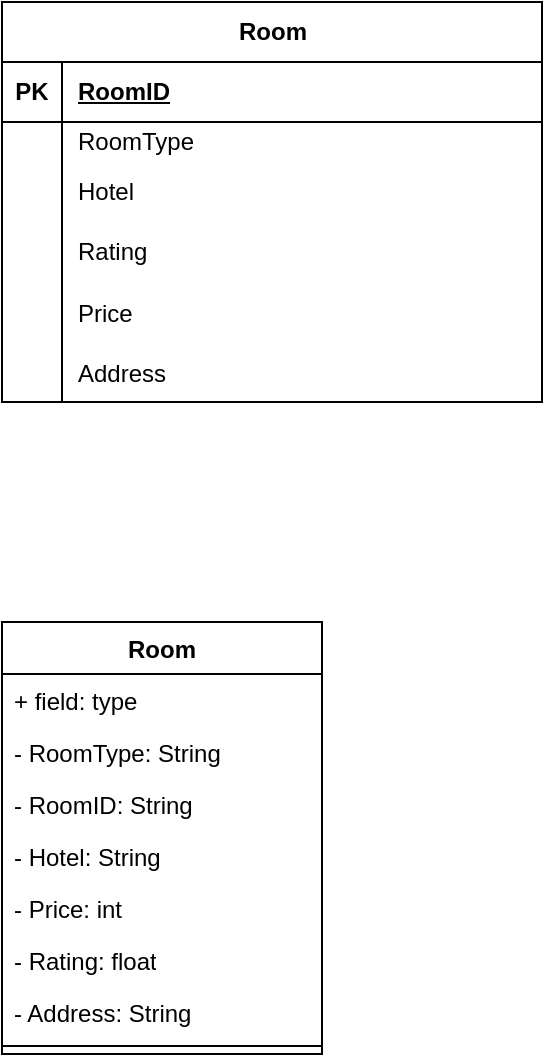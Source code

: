 <mxfile version="24.0.7" type="github">
  <diagram name="Page-1" id="zBXq9PVa5NKjlVd5hGYF">
    <mxGraphModel dx="973" dy="635" grid="1" gridSize="10" guides="1" tooltips="1" connect="1" arrows="1" fold="1" page="1" pageScale="1" pageWidth="850" pageHeight="1100" math="0" shadow="0">
      <root>
        <mxCell id="0" />
        <mxCell id="1" parent="0" />
        <mxCell id="EgbWNpYxpBu6TcshECG_-1" value="Room" style="shape=table;startSize=30;container=1;collapsible=1;childLayout=tableLayout;fixedRows=1;rowLines=0;fontStyle=1;align=center;resizeLast=1;html=1;" vertex="1" parent="1">
          <mxGeometry x="50" y="50" width="270" height="200" as="geometry" />
        </mxCell>
        <mxCell id="EgbWNpYxpBu6TcshECG_-2" value="" style="shape=tableRow;horizontal=0;startSize=0;swimlaneHead=0;swimlaneBody=0;fillColor=none;collapsible=0;dropTarget=0;points=[[0,0.5],[1,0.5]];portConstraint=eastwest;top=0;left=0;right=0;bottom=1;" vertex="1" parent="EgbWNpYxpBu6TcshECG_-1">
          <mxGeometry y="30" width="270" height="30" as="geometry" />
        </mxCell>
        <mxCell id="EgbWNpYxpBu6TcshECG_-3" value="PK" style="shape=partialRectangle;connectable=0;fillColor=none;top=0;left=0;bottom=0;right=0;fontStyle=1;overflow=hidden;whiteSpace=wrap;html=1;" vertex="1" parent="EgbWNpYxpBu6TcshECG_-2">
          <mxGeometry width="30" height="30" as="geometry">
            <mxRectangle width="30" height="30" as="alternateBounds" />
          </mxGeometry>
        </mxCell>
        <mxCell id="EgbWNpYxpBu6TcshECG_-4" value="RoomID" style="shape=partialRectangle;connectable=0;fillColor=none;top=0;left=0;bottom=0;right=0;align=left;spacingLeft=6;fontStyle=5;overflow=hidden;whiteSpace=wrap;html=1;" vertex="1" parent="EgbWNpYxpBu6TcshECG_-2">
          <mxGeometry x="30" width="240" height="30" as="geometry">
            <mxRectangle width="240" height="30" as="alternateBounds" />
          </mxGeometry>
        </mxCell>
        <mxCell id="EgbWNpYxpBu6TcshECG_-5" value="" style="shape=tableRow;horizontal=0;startSize=0;swimlaneHead=0;swimlaneBody=0;fillColor=none;collapsible=0;dropTarget=0;points=[[0,0.5],[1,0.5]];portConstraint=eastwest;top=0;left=0;right=0;bottom=0;" vertex="1" parent="EgbWNpYxpBu6TcshECG_-1">
          <mxGeometry y="60" width="270" height="20" as="geometry" />
        </mxCell>
        <mxCell id="EgbWNpYxpBu6TcshECG_-6" value="" style="shape=partialRectangle;connectable=0;fillColor=none;top=0;left=0;bottom=0;right=0;editable=1;overflow=hidden;whiteSpace=wrap;html=1;" vertex="1" parent="EgbWNpYxpBu6TcshECG_-5">
          <mxGeometry width="30" height="20" as="geometry">
            <mxRectangle width="30" height="20" as="alternateBounds" />
          </mxGeometry>
        </mxCell>
        <mxCell id="EgbWNpYxpBu6TcshECG_-7" value="RoomType" style="shape=partialRectangle;connectable=0;fillColor=none;top=0;left=0;bottom=0;right=0;align=left;spacingLeft=6;overflow=hidden;whiteSpace=wrap;html=1;" vertex="1" parent="EgbWNpYxpBu6TcshECG_-5">
          <mxGeometry x="30" width="240" height="20" as="geometry">
            <mxRectangle width="240" height="20" as="alternateBounds" />
          </mxGeometry>
        </mxCell>
        <mxCell id="EgbWNpYxpBu6TcshECG_-8" value="" style="shape=tableRow;horizontal=0;startSize=0;swimlaneHead=0;swimlaneBody=0;fillColor=none;collapsible=0;dropTarget=0;points=[[0,0.5],[1,0.5]];portConstraint=eastwest;top=0;left=0;right=0;bottom=0;" vertex="1" parent="EgbWNpYxpBu6TcshECG_-1">
          <mxGeometry y="80" width="270" height="30" as="geometry" />
        </mxCell>
        <mxCell id="EgbWNpYxpBu6TcshECG_-9" value="" style="shape=partialRectangle;connectable=0;fillColor=none;top=0;left=0;bottom=0;right=0;editable=1;overflow=hidden;whiteSpace=wrap;html=1;" vertex="1" parent="EgbWNpYxpBu6TcshECG_-8">
          <mxGeometry width="30" height="30" as="geometry">
            <mxRectangle width="30" height="30" as="alternateBounds" />
          </mxGeometry>
        </mxCell>
        <mxCell id="EgbWNpYxpBu6TcshECG_-10" value="Hotel" style="shape=partialRectangle;connectable=0;fillColor=none;top=0;left=0;bottom=0;right=0;align=left;spacingLeft=6;overflow=hidden;whiteSpace=wrap;html=1;" vertex="1" parent="EgbWNpYxpBu6TcshECG_-8">
          <mxGeometry x="30" width="240" height="30" as="geometry">
            <mxRectangle width="240" height="30" as="alternateBounds" />
          </mxGeometry>
        </mxCell>
        <mxCell id="EgbWNpYxpBu6TcshECG_-11" value="" style="shape=tableRow;horizontal=0;startSize=0;swimlaneHead=0;swimlaneBody=0;fillColor=none;collapsible=0;dropTarget=0;points=[[0,0.5],[1,0.5]];portConstraint=eastwest;top=0;left=0;right=0;bottom=0;" vertex="1" parent="EgbWNpYxpBu6TcshECG_-1">
          <mxGeometry y="110" width="270" height="30" as="geometry" />
        </mxCell>
        <mxCell id="EgbWNpYxpBu6TcshECG_-12" value="" style="shape=partialRectangle;connectable=0;fillColor=none;top=0;left=0;bottom=0;right=0;editable=1;overflow=hidden;whiteSpace=wrap;html=1;" vertex="1" parent="EgbWNpYxpBu6TcshECG_-11">
          <mxGeometry width="30" height="30" as="geometry">
            <mxRectangle width="30" height="30" as="alternateBounds" />
          </mxGeometry>
        </mxCell>
        <mxCell id="EgbWNpYxpBu6TcshECG_-13" value="Rating" style="shape=partialRectangle;connectable=0;fillColor=none;top=0;left=0;bottom=0;right=0;align=left;spacingLeft=6;overflow=hidden;whiteSpace=wrap;html=1;" vertex="1" parent="EgbWNpYxpBu6TcshECG_-11">
          <mxGeometry x="30" width="240" height="30" as="geometry">
            <mxRectangle width="240" height="30" as="alternateBounds" />
          </mxGeometry>
        </mxCell>
        <mxCell id="EgbWNpYxpBu6TcshECG_-34" value="" style="shape=tableRow;horizontal=0;startSize=0;swimlaneHead=0;swimlaneBody=0;fillColor=none;collapsible=0;dropTarget=0;points=[[0,0.5],[1,0.5]];portConstraint=eastwest;top=0;left=0;right=0;bottom=0;" vertex="1" parent="EgbWNpYxpBu6TcshECG_-1">
          <mxGeometry y="140" width="270" height="30" as="geometry" />
        </mxCell>
        <mxCell id="EgbWNpYxpBu6TcshECG_-35" value="" style="shape=partialRectangle;connectable=0;fillColor=none;top=0;left=0;bottom=0;right=0;editable=1;overflow=hidden;" vertex="1" parent="EgbWNpYxpBu6TcshECG_-34">
          <mxGeometry width="30" height="30" as="geometry">
            <mxRectangle width="30" height="30" as="alternateBounds" />
          </mxGeometry>
        </mxCell>
        <mxCell id="EgbWNpYxpBu6TcshECG_-36" value="Price" style="shape=partialRectangle;connectable=0;fillColor=none;top=0;left=0;bottom=0;right=0;align=left;spacingLeft=6;overflow=hidden;" vertex="1" parent="EgbWNpYxpBu6TcshECG_-34">
          <mxGeometry x="30" width="240" height="30" as="geometry">
            <mxRectangle width="240" height="30" as="alternateBounds" />
          </mxGeometry>
        </mxCell>
        <mxCell id="EgbWNpYxpBu6TcshECG_-28" value="" style="shape=tableRow;horizontal=0;startSize=0;swimlaneHead=0;swimlaneBody=0;fillColor=none;collapsible=0;dropTarget=0;points=[[0,0.5],[1,0.5]];portConstraint=eastwest;top=0;left=0;right=0;bottom=0;" vertex="1" parent="EgbWNpYxpBu6TcshECG_-1">
          <mxGeometry y="170" width="270" height="30" as="geometry" />
        </mxCell>
        <mxCell id="EgbWNpYxpBu6TcshECG_-29" value="" style="shape=partialRectangle;connectable=0;fillColor=none;top=0;left=0;bottom=0;right=0;editable=1;overflow=hidden;" vertex="1" parent="EgbWNpYxpBu6TcshECG_-28">
          <mxGeometry width="30" height="30" as="geometry">
            <mxRectangle width="30" height="30" as="alternateBounds" />
          </mxGeometry>
        </mxCell>
        <mxCell id="EgbWNpYxpBu6TcshECG_-30" value="Address" style="shape=partialRectangle;connectable=0;fillColor=none;top=0;left=0;bottom=0;right=0;align=left;spacingLeft=6;overflow=hidden;" vertex="1" parent="EgbWNpYxpBu6TcshECG_-28">
          <mxGeometry x="30" width="240" height="30" as="geometry">
            <mxRectangle width="240" height="30" as="alternateBounds" />
          </mxGeometry>
        </mxCell>
        <mxCell id="EgbWNpYxpBu6TcshECG_-37" value="Room" style="swimlane;fontStyle=1;align=center;verticalAlign=top;childLayout=stackLayout;horizontal=1;startSize=26;horizontalStack=0;resizeParent=1;resizeParentMax=0;resizeLast=0;collapsible=1;marginBottom=0;whiteSpace=wrap;html=1;" vertex="1" parent="1">
          <mxGeometry x="50" y="360" width="160" height="216" as="geometry" />
        </mxCell>
        <mxCell id="EgbWNpYxpBu6TcshECG_-38" value="+ field: type" style="text;strokeColor=none;fillColor=none;align=left;verticalAlign=top;spacingLeft=4;spacingRight=4;overflow=hidden;rotatable=0;points=[[0,0.5],[1,0.5]];portConstraint=eastwest;whiteSpace=wrap;html=1;" vertex="1" parent="EgbWNpYxpBu6TcshECG_-37">
          <mxGeometry y="26" width="160" height="26" as="geometry" />
        </mxCell>
        <mxCell id="EgbWNpYxpBu6TcshECG_-42" value="- RoomType: String" style="text;strokeColor=none;fillColor=none;align=left;verticalAlign=top;spacingLeft=4;spacingRight=4;overflow=hidden;rotatable=0;points=[[0,0.5],[1,0.5]];portConstraint=eastwest;whiteSpace=wrap;html=1;" vertex="1" parent="EgbWNpYxpBu6TcshECG_-37">
          <mxGeometry y="52" width="160" height="26" as="geometry" />
        </mxCell>
        <mxCell id="EgbWNpYxpBu6TcshECG_-41" value="- RoomID: String" style="text;strokeColor=none;fillColor=none;align=left;verticalAlign=top;spacingLeft=4;spacingRight=4;overflow=hidden;rotatable=0;points=[[0,0.5],[1,0.5]];portConstraint=eastwest;whiteSpace=wrap;html=1;" vertex="1" parent="EgbWNpYxpBu6TcshECG_-37">
          <mxGeometry y="78" width="160" height="26" as="geometry" />
        </mxCell>
        <mxCell id="EgbWNpYxpBu6TcshECG_-43" value="- Hotel: String" style="text;strokeColor=none;fillColor=none;align=left;verticalAlign=top;spacingLeft=4;spacingRight=4;overflow=hidden;rotatable=0;points=[[0,0.5],[1,0.5]];portConstraint=eastwest;whiteSpace=wrap;html=1;" vertex="1" parent="EgbWNpYxpBu6TcshECG_-37">
          <mxGeometry y="104" width="160" height="26" as="geometry" />
        </mxCell>
        <mxCell id="EgbWNpYxpBu6TcshECG_-45" value="- Price: int" style="text;strokeColor=none;fillColor=none;align=left;verticalAlign=top;spacingLeft=4;spacingRight=4;overflow=hidden;rotatable=0;points=[[0,0.5],[1,0.5]];portConstraint=eastwest;whiteSpace=wrap;html=1;" vertex="1" parent="EgbWNpYxpBu6TcshECG_-37">
          <mxGeometry y="130" width="160" height="26" as="geometry" />
        </mxCell>
        <mxCell id="EgbWNpYxpBu6TcshECG_-44" value="- Rating: float" style="text;strokeColor=none;fillColor=none;align=left;verticalAlign=top;spacingLeft=4;spacingRight=4;overflow=hidden;rotatable=0;points=[[0,0.5],[1,0.5]];portConstraint=eastwest;whiteSpace=wrap;html=1;" vertex="1" parent="EgbWNpYxpBu6TcshECG_-37">
          <mxGeometry y="156" width="160" height="26" as="geometry" />
        </mxCell>
        <mxCell id="EgbWNpYxpBu6TcshECG_-46" value="- Address: String" style="text;strokeColor=none;fillColor=none;align=left;verticalAlign=top;spacingLeft=4;spacingRight=4;overflow=hidden;rotatable=0;points=[[0,0.5],[1,0.5]];portConstraint=eastwest;whiteSpace=wrap;html=1;" vertex="1" parent="EgbWNpYxpBu6TcshECG_-37">
          <mxGeometry y="182" width="160" height="26" as="geometry" />
        </mxCell>
        <mxCell id="EgbWNpYxpBu6TcshECG_-39" value="" style="line;strokeWidth=1;fillColor=none;align=left;verticalAlign=middle;spacingTop=-1;spacingLeft=3;spacingRight=3;rotatable=0;labelPosition=right;points=[];portConstraint=eastwest;strokeColor=inherit;" vertex="1" parent="EgbWNpYxpBu6TcshECG_-37">
          <mxGeometry y="208" width="160" height="8" as="geometry" />
        </mxCell>
      </root>
    </mxGraphModel>
  </diagram>
</mxfile>
